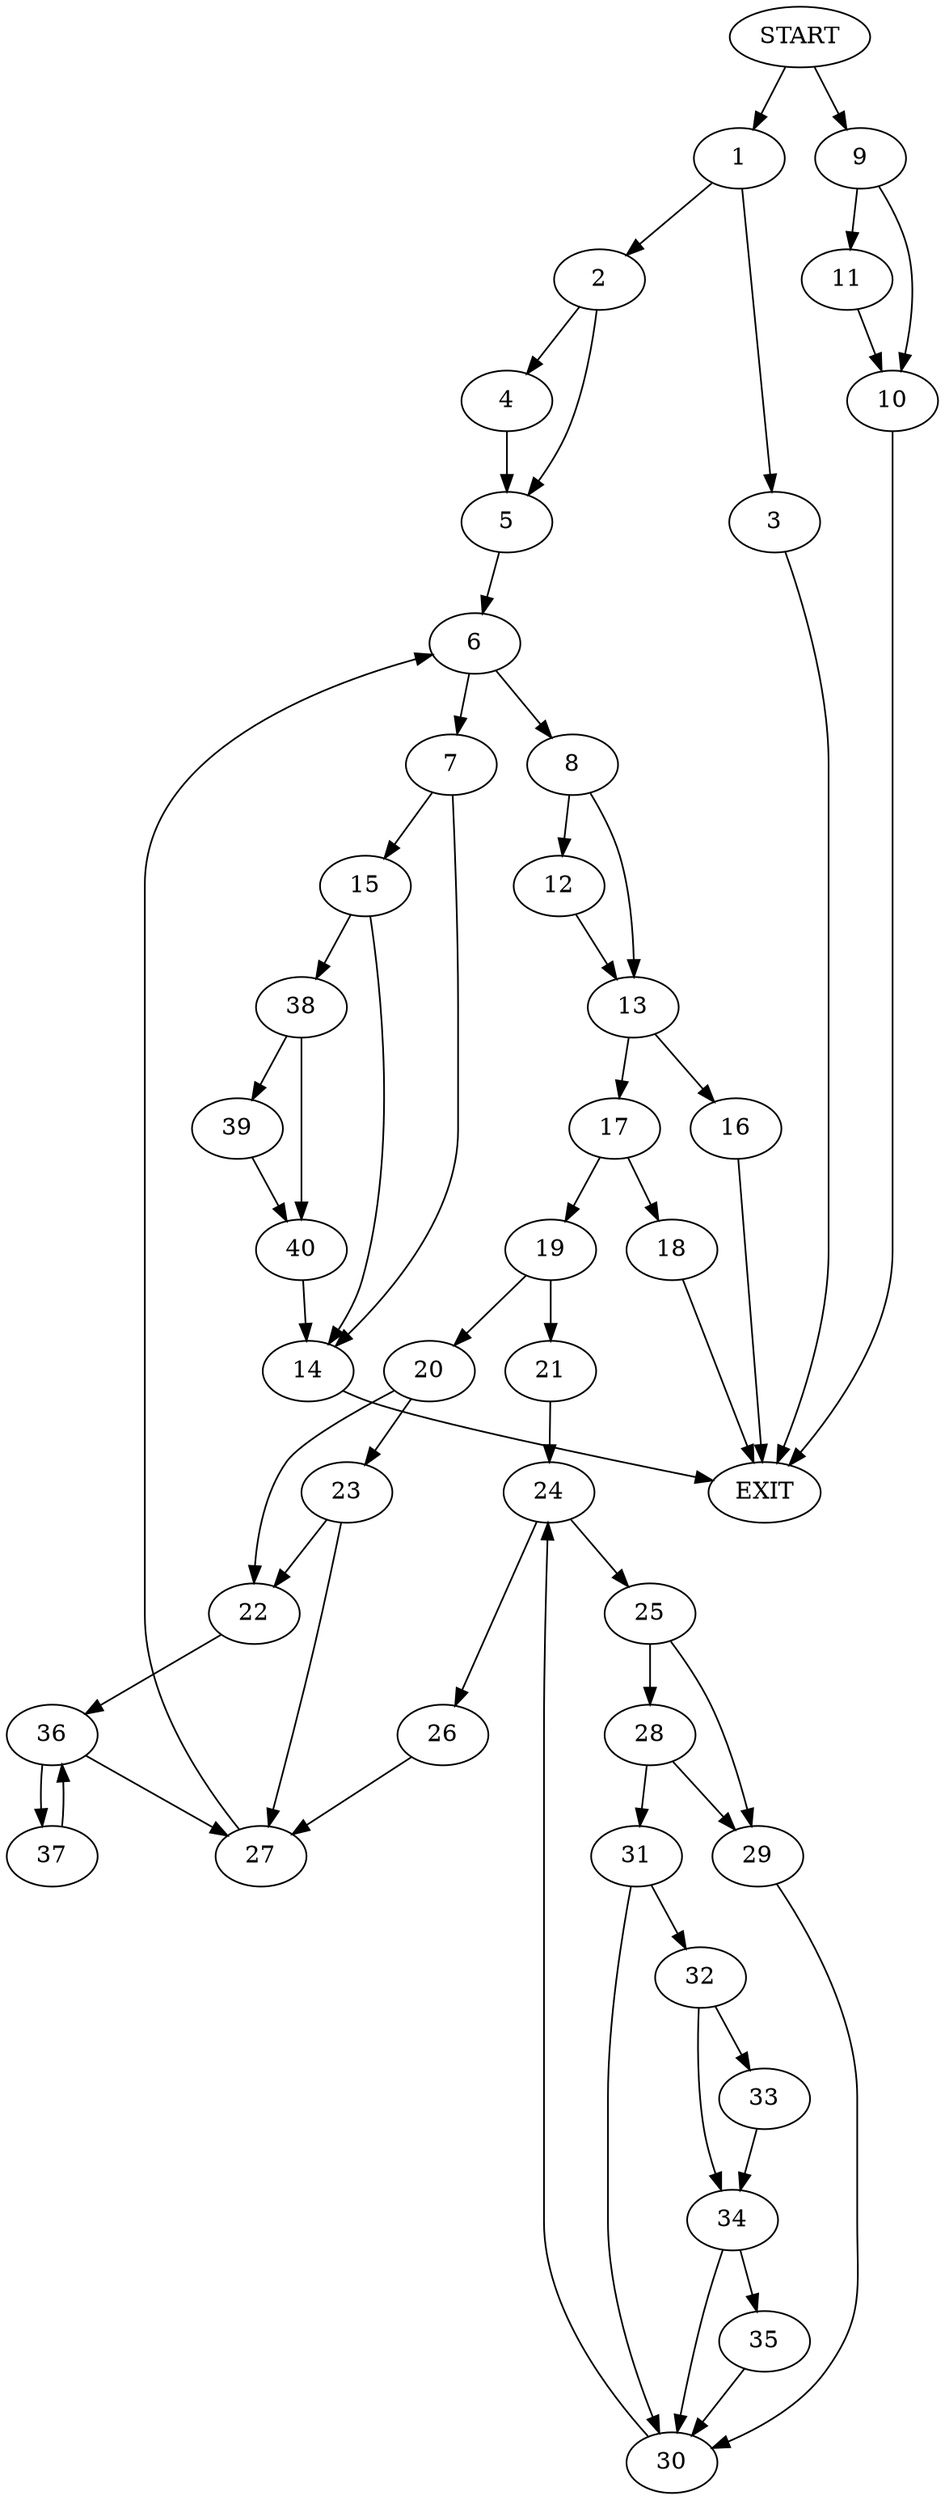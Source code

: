 digraph {
0 [label="START"]
41 [label="EXIT"]
0 -> 1
1 -> 2
1 -> 3
3 -> 41
2 -> 4
2 -> 5
5 -> 6
4 -> 5
6 -> 7
6 -> 8
0 -> 9
9 -> 10
9 -> 11
11 -> 10
10 -> 41
8 -> 12
8 -> 13
7 -> 14
7 -> 15
12 -> 13
13 -> 16
13 -> 17
17 -> 18
17 -> 19
16 -> 41
18 -> 41
19 -> 20
19 -> 21
20 -> 22
20 -> 23
21 -> 24
24 -> 25
24 -> 26
26 -> 27
25 -> 28
25 -> 29
29 -> 30
28 -> 31
28 -> 29
31 -> 30
31 -> 32
30 -> 24
32 -> 33
32 -> 34
33 -> 34
34 -> 30
34 -> 35
35 -> 30
27 -> 6
23 -> 22
23 -> 27
22 -> 36
36 -> 37
36 -> 27
37 -> 36
14 -> 41
15 -> 14
15 -> 38
38 -> 39
38 -> 40
39 -> 40
40 -> 14
}
